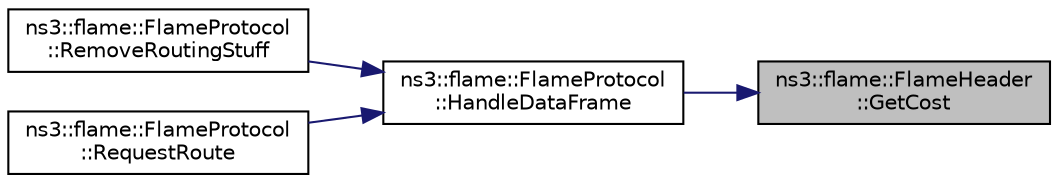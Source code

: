 digraph "ns3::flame::FlameHeader::GetCost"
{
 // LATEX_PDF_SIZE
  edge [fontname="Helvetica",fontsize="10",labelfontname="Helvetica",labelfontsize="10"];
  node [fontname="Helvetica",fontsize="10",shape=record];
  rankdir="RL";
  Node1 [label="ns3::flame::FlameHeader\l::GetCost",height=0.2,width=0.4,color="black", fillcolor="grey75", style="filled", fontcolor="black",tooltip="Get cost value."];
  Node1 -> Node2 [dir="back",color="midnightblue",fontsize="10",style="solid",fontname="Helvetica"];
  Node2 [label="ns3::flame::FlameProtocol\l::HandleDataFrame",height=0.2,width=0.4,color="black", fillcolor="white", style="filled",URL="$classns3_1_1flame_1_1_flame_protocol.html#a72291eec881a8d8e1233695c0d382a52",tooltip="Handles a packet: adds a routing information and drops packets by TTL or Seqno."];
  Node2 -> Node3 [dir="back",color="midnightblue",fontsize="10",style="solid",fontname="Helvetica"];
  Node3 [label="ns3::flame::FlameProtocol\l::RemoveRoutingStuff",height=0.2,width=0.4,color="black", fillcolor="white", style="filled",URL="$classns3_1_1flame_1_1_flame_protocol.html#ad0b9c31eff724dcd0916a1985c351db1",tooltip="Cleanup flame headers!"];
  Node2 -> Node4 [dir="back",color="midnightblue",fontsize="10",style="solid",fontname="Helvetica"];
  Node4 [label="ns3::flame::FlameProtocol\l::RequestRoute",height=0.2,width=0.4,color="black", fillcolor="white", style="filled",URL="$classns3_1_1flame_1_1_flame_protocol.html#a70087b7d1cd62978882df6599f56bf29",tooltip="Route request, inherited from MeshL2RoutingProtocol."];
}
